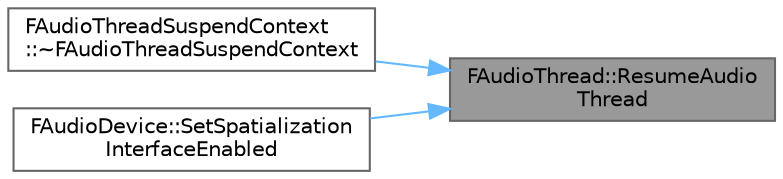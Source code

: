 digraph "FAudioThread::ResumeAudioThread"
{
 // INTERACTIVE_SVG=YES
 // LATEX_PDF_SIZE
  bgcolor="transparent";
  edge [fontname=Helvetica,fontsize=10,labelfontname=Helvetica,labelfontsize=10];
  node [fontname=Helvetica,fontsize=10,shape=box,height=0.2,width=0.4];
  rankdir="RL";
  Node1 [id="Node000001",label="FAudioThread::ResumeAudio\lThread",height=0.2,width=0.4,color="gray40", fillcolor="grey60", style="filled", fontcolor="black",tooltip=" "];
  Node1 -> Node2 [id="edge1_Node000001_Node000002",dir="back",color="steelblue1",style="solid",tooltip=" "];
  Node2 [id="Node000002",label="FAudioThreadSuspendContext\l::~FAudioThreadSuspendContext",height=0.2,width=0.4,color="grey40", fillcolor="white", style="filled",URL="$d3/d9b/structFAudioThreadSuspendContext.html#a7959e6f8e20ffb7959d32fe71ca74dd5",tooltip=" "];
  Node1 -> Node3 [id="edge2_Node000001_Node000003",dir="back",color="steelblue1",style="solid",tooltip=" "];
  Node3 [id="Node000003",label="FAudioDevice::SetSpatialization\lInterfaceEnabled",height=0.2,width=0.4,color="grey40", fillcolor="white", style="filled",URL="$d7/db1/classFAudioDevice.html#aae7c1d9f96b181f0e4506bc5ffd4fe7c",tooltip=" "];
}
